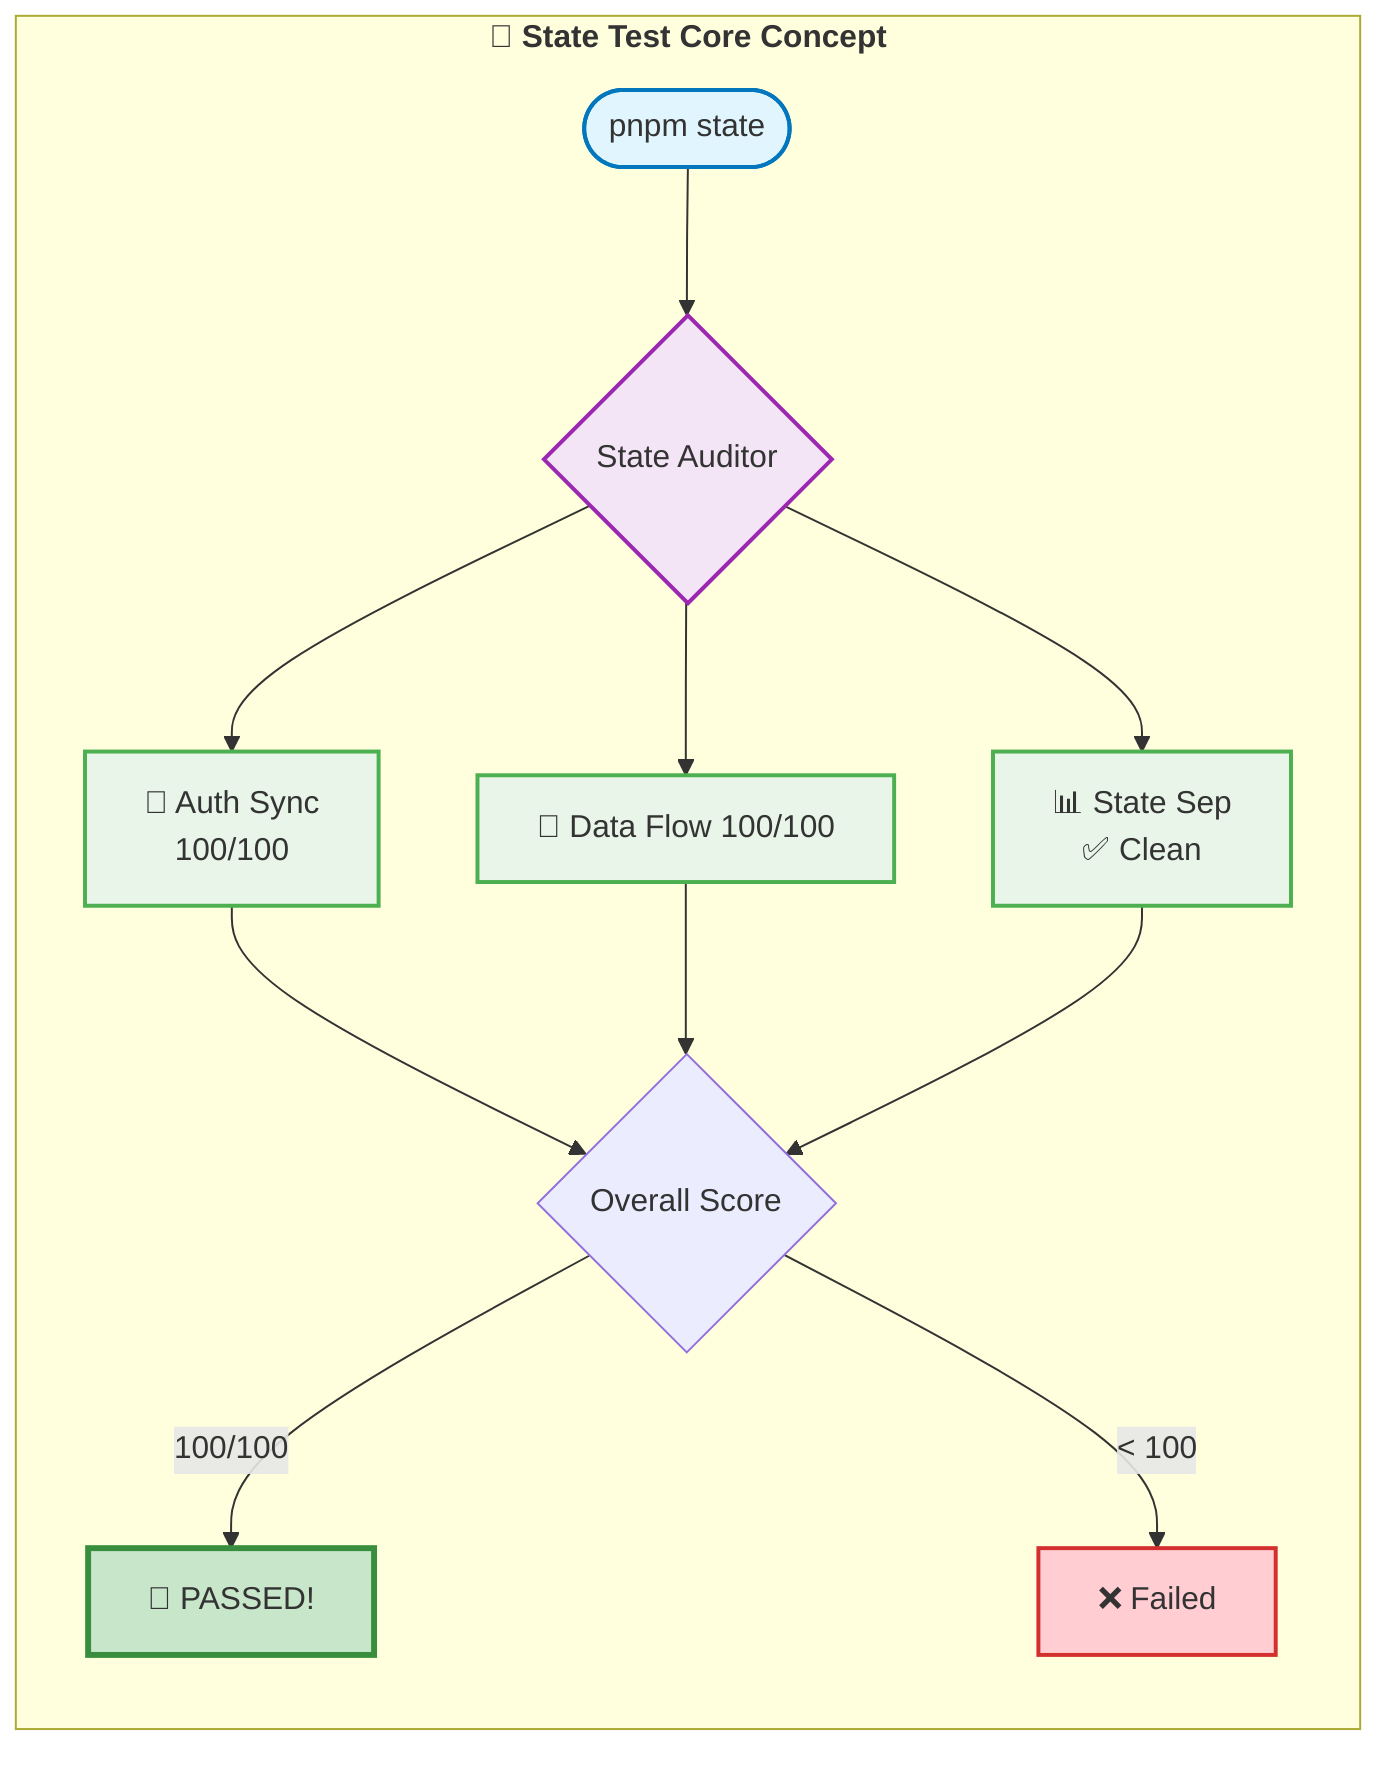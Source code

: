 flowchart LR
    subgraph "`🎯 **State Test Core Concept**`"
        Command(["`pnpm state`"]) --> Audit{"`State Auditor`"}
        
        Audit --> Auth["`🔐 Auth Sync
        100/100`"]
        Audit --> Data["`🌊 Data Flow  
        100/100`"]
        Audit --> State["`📊 State Sep
        ✅ Clean`"]
        
        Auth --> Score{"`Overall Score`"}
        Data --> Score
        State --> Score
        
        Score -->|"`100/100`"| Success["`🎉 PASSED!`"]
        Score -->|"`< 100`"| Fail["`❌ Failed`"]
    end
    
    classDef cmdNode fill:#e1f5fe,stroke:#0277bd,stroke-width:2px
    classDef auditNode fill:#f3e5f5,stroke:#9c27b0,stroke-width:2px
    classDef categoryNode fill:#e8f5e8,stroke:#4caf50,stroke-width:2px
    classDef successNode fill:#c8e6c9,stroke:#388e3c,stroke-width:3px
    classDef failNode fill:#ffcdd2,stroke:#d32f2f,stroke-width:2px
    
    class Command cmdNode
    class Audit auditNode
    class Auth,Data,State categoryNode
    class Success successNode
    class Fail failNode